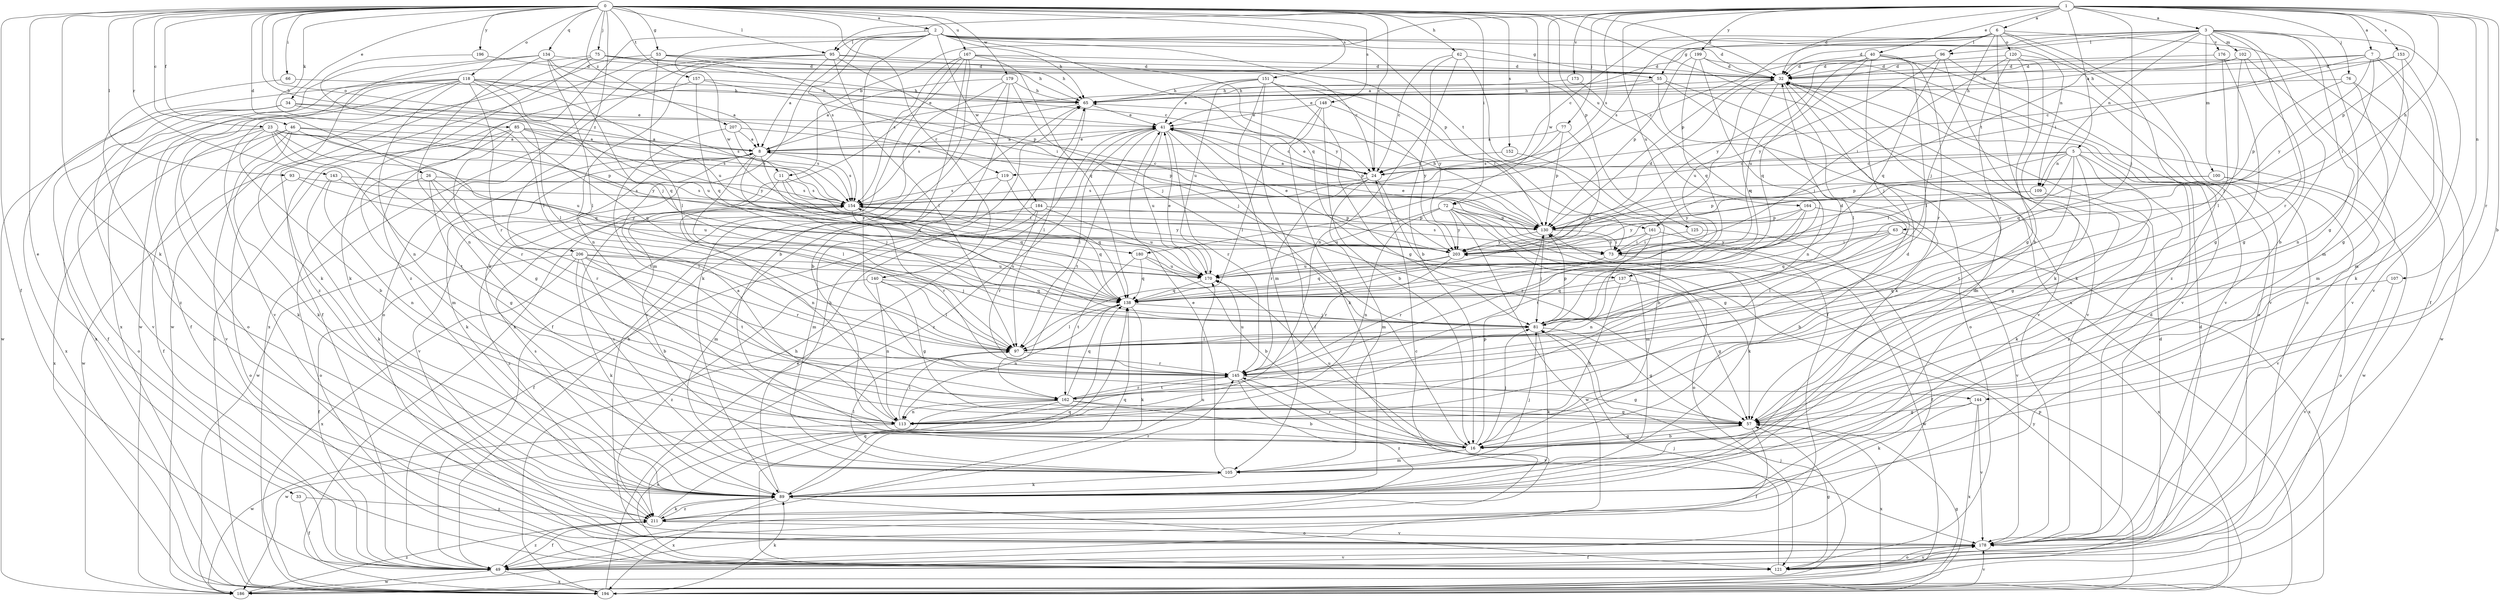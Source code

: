 strict digraph  {
0;
1;
2;
3;
5;
6;
7;
8;
11;
16;
23;
24;
26;
32;
33;
34;
40;
41;
46;
49;
53;
55;
57;
62;
63;
65;
66;
72;
73;
75;
76;
77;
81;
85;
89;
93;
95;
96;
97;
100;
102;
105;
107;
109;
113;
118;
119;
120;
121;
125;
130;
134;
137;
138;
140;
143;
144;
145;
148;
151;
152;
153;
154;
157;
161;
162;
164;
167;
170;
173;
176;
178;
179;
180;
184;
186;
194;
196;
199;
203;
206;
207;
211;
0 -> 2  [label=a];
0 -> 11  [label=b];
0 -> 23  [label=c];
0 -> 24  [label=c];
0 -> 26  [label=d];
0 -> 32  [label=d];
0 -> 33  [label=e];
0 -> 34  [label=e];
0 -> 46  [label=f];
0 -> 49  [label=f];
0 -> 53  [label=g];
0 -> 62  [label=h];
0 -> 66  [label=i];
0 -> 72  [label=i];
0 -> 75  [label=j];
0 -> 85  [label=k];
0 -> 89  [label=k];
0 -> 93  [label=l];
0 -> 95  [label=l];
0 -> 118  [label=o];
0 -> 119  [label=o];
0 -> 125  [label=p];
0 -> 134  [label=q];
0 -> 140  [label=r];
0 -> 143  [label=r];
0 -> 148  [label=s];
0 -> 151  [label=s];
0 -> 152  [label=s];
0 -> 157  [label=t];
0 -> 164  [label=u];
0 -> 167  [label=u];
0 -> 179  [label=w];
0 -> 194  [label=x];
0 -> 196  [label=y];
0 -> 206  [label=z];
0 -> 207  [label=z];
1 -> 3  [label=a];
1 -> 5  [label=a];
1 -> 6  [label=a];
1 -> 7  [label=a];
1 -> 11  [label=b];
1 -> 16  [label=b];
1 -> 32  [label=d];
1 -> 40  [label=e];
1 -> 63  [label=h];
1 -> 76  [label=j];
1 -> 77  [label=j];
1 -> 81  [label=j];
1 -> 95  [label=l];
1 -> 107  [label=n];
1 -> 130  [label=p];
1 -> 144  [label=r];
1 -> 153  [label=s];
1 -> 154  [label=s];
1 -> 170  [label=u];
1 -> 173  [label=v];
1 -> 180  [label=w];
1 -> 199  [label=y];
2 -> 32  [label=d];
2 -> 55  [label=g];
2 -> 65  [label=h];
2 -> 89  [label=k];
2 -> 95  [label=l];
2 -> 109  [label=n];
2 -> 130  [label=p];
2 -> 137  [label=q];
2 -> 144  [label=r];
2 -> 154  [label=s];
2 -> 161  [label=t];
2 -> 180  [label=w];
2 -> 184  [label=w];
2 -> 211  [label=z];
3 -> 8  [label=a];
3 -> 16  [label=b];
3 -> 32  [label=d];
3 -> 55  [label=g];
3 -> 57  [label=g];
3 -> 96  [label=l];
3 -> 100  [label=m];
3 -> 102  [label=m];
3 -> 105  [label=m];
3 -> 109  [label=n];
3 -> 145  [label=r];
3 -> 161  [label=t];
3 -> 176  [label=v];
3 -> 178  [label=v];
5 -> 24  [label=c];
5 -> 57  [label=g];
5 -> 109  [label=n];
5 -> 113  [label=n];
5 -> 119  [label=o];
5 -> 130  [label=p];
5 -> 137  [label=q];
5 -> 162  [label=t];
5 -> 186  [label=w];
5 -> 211  [label=z];
6 -> 16  [label=b];
6 -> 24  [label=c];
6 -> 49  [label=f];
6 -> 81  [label=j];
6 -> 96  [label=l];
6 -> 120  [label=o];
6 -> 121  [label=o];
6 -> 130  [label=p];
6 -> 154  [label=s];
6 -> 211  [label=z];
7 -> 32  [label=d];
7 -> 57  [label=g];
7 -> 65  [label=h];
7 -> 72  [label=i];
7 -> 73  [label=i];
7 -> 105  [label=m];
7 -> 203  [label=y];
8 -> 24  [label=c];
8 -> 41  [label=e];
8 -> 81  [label=j];
8 -> 89  [label=k];
8 -> 97  [label=l];
8 -> 138  [label=q];
8 -> 154  [label=s];
8 -> 178  [label=v];
8 -> 186  [label=w];
11 -> 73  [label=i];
11 -> 113  [label=n];
11 -> 138  [label=q];
11 -> 154  [label=s];
16 -> 57  [label=g];
16 -> 81  [label=j];
16 -> 105  [label=m];
16 -> 130  [label=p];
16 -> 145  [label=r];
16 -> 170  [label=u];
23 -> 8  [label=a];
23 -> 16  [label=b];
23 -> 89  [label=k];
23 -> 121  [label=o];
23 -> 130  [label=p];
23 -> 145  [label=r];
23 -> 154  [label=s];
23 -> 162  [label=t];
23 -> 170  [label=u];
24 -> 8  [label=a];
24 -> 41  [label=e];
24 -> 57  [label=g];
24 -> 105  [label=m];
24 -> 145  [label=r];
24 -> 154  [label=s];
26 -> 57  [label=g];
26 -> 97  [label=l];
26 -> 121  [label=o];
26 -> 145  [label=r];
26 -> 154  [label=s];
32 -> 65  [label=h];
32 -> 97  [label=l];
32 -> 138  [label=q];
32 -> 170  [label=u];
32 -> 178  [label=v];
33 -> 49  [label=f];
33 -> 211  [label=z];
34 -> 41  [label=e];
34 -> 49  [label=f];
34 -> 154  [label=s];
34 -> 170  [label=u];
34 -> 178  [label=v];
34 -> 194  [label=x];
40 -> 32  [label=d];
40 -> 81  [label=j];
40 -> 97  [label=l];
40 -> 138  [label=q];
40 -> 145  [label=r];
40 -> 170  [label=u];
40 -> 178  [label=v];
40 -> 203  [label=y];
41 -> 8  [label=a];
41 -> 16  [label=b];
41 -> 24  [label=c];
41 -> 97  [label=l];
41 -> 130  [label=p];
41 -> 145  [label=r];
41 -> 162  [label=t];
41 -> 170  [label=u];
41 -> 211  [label=z];
46 -> 8  [label=a];
46 -> 49  [label=f];
46 -> 89  [label=k];
46 -> 138  [label=q];
46 -> 178  [label=v];
46 -> 194  [label=x];
46 -> 203  [label=y];
49 -> 32  [label=d];
49 -> 65  [label=h];
49 -> 178  [label=v];
49 -> 186  [label=w];
49 -> 194  [label=x];
49 -> 211  [label=z];
53 -> 32  [label=d];
53 -> 49  [label=f];
53 -> 65  [label=h];
53 -> 73  [label=i];
53 -> 97  [label=l];
53 -> 186  [label=w];
55 -> 41  [label=e];
55 -> 65  [label=h];
55 -> 89  [label=k];
55 -> 121  [label=o];
55 -> 178  [label=v];
57 -> 16  [label=b];
57 -> 49  [label=f];
57 -> 194  [label=x];
62 -> 16  [label=b];
62 -> 24  [label=c];
62 -> 32  [label=d];
62 -> 49  [label=f];
62 -> 113  [label=n];
63 -> 73  [label=i];
63 -> 97  [label=l];
63 -> 138  [label=q];
63 -> 194  [label=x];
63 -> 203  [label=y];
65 -> 41  [label=e];
65 -> 97  [label=l];
65 -> 154  [label=s];
66 -> 65  [label=h];
66 -> 211  [label=z];
72 -> 89  [label=k];
72 -> 105  [label=m];
72 -> 113  [label=n];
72 -> 121  [label=o];
72 -> 130  [label=p];
72 -> 170  [label=u];
72 -> 186  [label=w];
72 -> 203  [label=y];
73 -> 41  [label=e];
73 -> 145  [label=r];
73 -> 154  [label=s];
73 -> 186  [label=w];
75 -> 24  [label=c];
75 -> 32  [label=d];
75 -> 65  [label=h];
75 -> 89  [label=k];
75 -> 186  [label=w];
75 -> 211  [label=z];
76 -> 65  [label=h];
76 -> 105  [label=m];
76 -> 130  [label=p];
76 -> 186  [label=w];
77 -> 8  [label=a];
77 -> 130  [label=p];
77 -> 138  [label=q];
77 -> 154  [label=s];
81 -> 32  [label=d];
81 -> 57  [label=g];
81 -> 89  [label=k];
81 -> 97  [label=l];
81 -> 130  [label=p];
81 -> 154  [label=s];
85 -> 8  [label=a];
85 -> 57  [label=g];
85 -> 105  [label=m];
85 -> 138  [label=q];
85 -> 154  [label=s];
85 -> 186  [label=w];
85 -> 203  [label=y];
89 -> 32  [label=d];
89 -> 65  [label=h];
89 -> 121  [label=o];
89 -> 138  [label=q];
89 -> 145  [label=r];
89 -> 154  [label=s];
89 -> 194  [label=x];
89 -> 211  [label=z];
93 -> 121  [label=o];
93 -> 154  [label=s];
93 -> 170  [label=u];
95 -> 8  [label=a];
95 -> 24  [label=c];
95 -> 32  [label=d];
95 -> 81  [label=j];
95 -> 97  [label=l];
95 -> 113  [label=n];
95 -> 121  [label=o];
95 -> 194  [label=x];
96 -> 24  [label=c];
96 -> 32  [label=d];
96 -> 89  [label=k];
96 -> 121  [label=o];
96 -> 138  [label=q];
96 -> 203  [label=y];
97 -> 145  [label=r];
100 -> 121  [label=o];
100 -> 130  [label=p];
100 -> 154  [label=s];
100 -> 178  [label=v];
102 -> 32  [label=d];
102 -> 57  [label=g];
102 -> 65  [label=h];
102 -> 97  [label=l];
102 -> 178  [label=v];
105 -> 41  [label=e];
105 -> 81  [label=j];
105 -> 89  [label=k];
105 -> 97  [label=l];
105 -> 154  [label=s];
107 -> 138  [label=q];
107 -> 178  [label=v];
109 -> 73  [label=i];
109 -> 89  [label=k];
109 -> 203  [label=y];
113 -> 8  [label=a];
113 -> 32  [label=d];
113 -> 97  [label=l];
113 -> 186  [label=w];
118 -> 8  [label=a];
118 -> 49  [label=f];
118 -> 65  [label=h];
118 -> 97  [label=l];
118 -> 113  [label=n];
118 -> 121  [label=o];
118 -> 138  [label=q];
118 -> 145  [label=r];
118 -> 170  [label=u];
118 -> 178  [label=v];
118 -> 186  [label=w];
118 -> 194  [label=x];
119 -> 105  [label=m];
119 -> 138  [label=q];
119 -> 154  [label=s];
120 -> 32  [label=d];
120 -> 57  [label=g];
120 -> 73  [label=i];
120 -> 89  [label=k];
120 -> 145  [label=r];
120 -> 178  [label=v];
121 -> 57  [label=g];
121 -> 81  [label=j];
121 -> 138  [label=q];
121 -> 178  [label=v];
125 -> 49  [label=f];
125 -> 73  [label=i];
130 -> 65  [label=h];
130 -> 73  [label=i];
130 -> 81  [label=j];
130 -> 203  [label=y];
134 -> 32  [label=d];
134 -> 81  [label=j];
134 -> 89  [label=k];
134 -> 97  [label=l];
134 -> 113  [label=n];
134 -> 130  [label=p];
134 -> 194  [label=x];
137 -> 16  [label=b];
137 -> 57  [label=g];
137 -> 138  [label=q];
138 -> 81  [label=j];
138 -> 89  [label=k];
138 -> 97  [label=l];
138 -> 113  [label=n];
140 -> 57  [label=g];
140 -> 97  [label=l];
140 -> 113  [label=n];
140 -> 138  [label=q];
140 -> 211  [label=z];
143 -> 89  [label=k];
143 -> 113  [label=n];
143 -> 154  [label=s];
143 -> 203  [label=y];
144 -> 57  [label=g];
144 -> 89  [label=k];
144 -> 178  [label=v];
144 -> 194  [label=x];
145 -> 57  [label=g];
145 -> 162  [label=t];
145 -> 170  [label=u];
145 -> 178  [label=v];
145 -> 211  [label=z];
148 -> 16  [label=b];
148 -> 41  [label=e];
148 -> 89  [label=k];
148 -> 97  [label=l];
148 -> 203  [label=y];
151 -> 41  [label=e];
151 -> 49  [label=f];
151 -> 57  [label=g];
151 -> 65  [label=h];
151 -> 73  [label=i];
151 -> 105  [label=m];
151 -> 170  [label=u];
151 -> 203  [label=y];
152 -> 16  [label=b];
152 -> 24  [label=c];
153 -> 24  [label=c];
153 -> 32  [label=d];
153 -> 89  [label=k];
153 -> 113  [label=n];
154 -> 130  [label=p];
154 -> 138  [label=q];
154 -> 145  [label=r];
154 -> 203  [label=y];
154 -> 211  [label=z];
157 -> 41  [label=e];
157 -> 65  [label=h];
157 -> 138  [label=q];
157 -> 194  [label=x];
161 -> 73  [label=i];
161 -> 113  [label=n];
161 -> 194  [label=x];
161 -> 203  [label=y];
162 -> 16  [label=b];
162 -> 57  [label=g];
162 -> 113  [label=n];
162 -> 121  [label=o];
162 -> 138  [label=q];
162 -> 145  [label=r];
162 -> 186  [label=w];
164 -> 16  [label=b];
164 -> 130  [label=p];
164 -> 145  [label=r];
164 -> 162  [label=t];
164 -> 178  [label=v];
164 -> 203  [label=y];
167 -> 16  [label=b];
167 -> 32  [label=d];
167 -> 89  [label=k];
167 -> 105  [label=m];
167 -> 138  [label=q];
167 -> 154  [label=s];
167 -> 194  [label=x];
167 -> 203  [label=y];
170 -> 41  [label=e];
170 -> 138  [label=q];
173 -> 65  [label=h];
173 -> 113  [label=n];
176 -> 32  [label=d];
176 -> 57  [label=g];
176 -> 81  [label=j];
178 -> 32  [label=d];
178 -> 49  [label=f];
178 -> 121  [label=o];
179 -> 8  [label=a];
179 -> 16  [label=b];
179 -> 49  [label=f];
179 -> 65  [label=h];
179 -> 81  [label=j];
179 -> 178  [label=v];
180 -> 16  [label=b];
180 -> 138  [label=q];
180 -> 162  [label=t];
180 -> 170  [label=u];
184 -> 49  [label=f];
184 -> 105  [label=m];
184 -> 130  [label=p];
184 -> 145  [label=r];
184 -> 170  [label=u];
186 -> 32  [label=d];
186 -> 81  [label=j];
186 -> 211  [label=z];
194 -> 41  [label=e];
194 -> 57  [label=g];
194 -> 65  [label=h];
194 -> 89  [label=k];
194 -> 130  [label=p];
194 -> 178  [label=v];
194 -> 203  [label=y];
196 -> 32  [label=d];
196 -> 97  [label=l];
199 -> 32  [label=d];
199 -> 81  [label=j];
199 -> 130  [label=p];
199 -> 138  [label=q];
199 -> 178  [label=v];
203 -> 32  [label=d];
203 -> 41  [label=e];
203 -> 138  [label=q];
203 -> 145  [label=r];
203 -> 170  [label=u];
206 -> 16  [label=b];
206 -> 49  [label=f];
206 -> 81  [label=j];
206 -> 89  [label=k];
206 -> 145  [label=r];
206 -> 162  [label=t];
206 -> 170  [label=u];
206 -> 194  [label=x];
207 -> 8  [label=a];
207 -> 130  [label=p];
207 -> 154  [label=s];
207 -> 162  [label=t];
211 -> 24  [label=c];
211 -> 49  [label=f];
211 -> 89  [label=k];
211 -> 138  [label=q];
211 -> 170  [label=u];
211 -> 178  [label=v];
}
